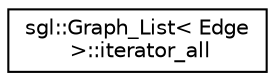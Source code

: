 digraph "Graphical Class Hierarchy"
{
  edge [fontname="Helvetica",fontsize="10",labelfontname="Helvetica",labelfontsize="10"];
  node [fontname="Helvetica",fontsize="10",shape=record];
  rankdir="LR";
  Node1 [label="sgl::Graph_List\< Edge\l \>::iterator_all",height=0.2,width=0.4,color="black", fillcolor="white", style="filled",URL="$classsgl_1_1_graph___list_1_1iterator__all.html"];
}

